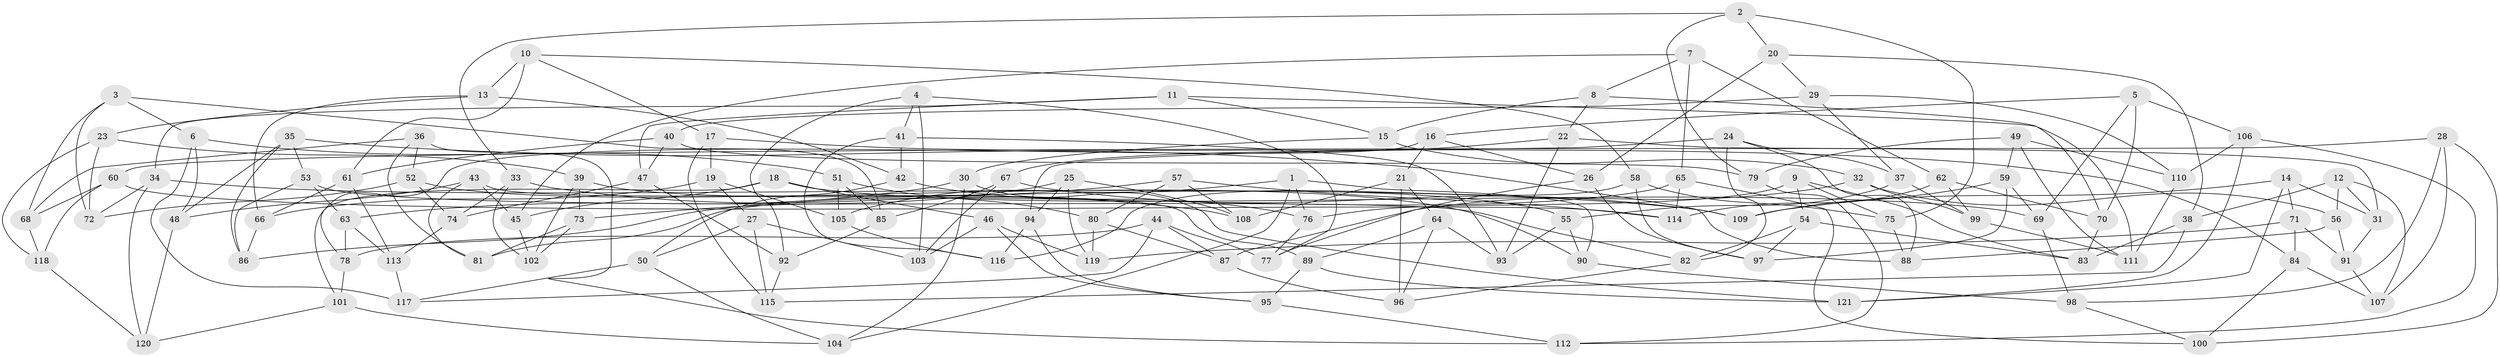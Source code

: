 // coarse degree distribution, {5: 0.10714285714285714, 3: 0.13095238095238096, 4: 0.6428571428571429, 10: 0.023809523809523808, 8: 0.023809523809523808, 6: 0.03571428571428571, 12: 0.011904761904761904, 7: 0.023809523809523808}
// Generated by graph-tools (version 1.1) at 2025/03/03/04/25 22:03:37]
// undirected, 121 vertices, 242 edges
graph export_dot {
graph [start="1"]
  node [color=gray90,style=filled];
  1;
  2;
  3;
  4;
  5;
  6;
  7;
  8;
  9;
  10;
  11;
  12;
  13;
  14;
  15;
  16;
  17;
  18;
  19;
  20;
  21;
  22;
  23;
  24;
  25;
  26;
  27;
  28;
  29;
  30;
  31;
  32;
  33;
  34;
  35;
  36;
  37;
  38;
  39;
  40;
  41;
  42;
  43;
  44;
  45;
  46;
  47;
  48;
  49;
  50;
  51;
  52;
  53;
  54;
  55;
  56;
  57;
  58;
  59;
  60;
  61;
  62;
  63;
  64;
  65;
  66;
  67;
  68;
  69;
  70;
  71;
  72;
  73;
  74;
  75;
  76;
  77;
  78;
  79;
  80;
  81;
  82;
  83;
  84;
  85;
  86;
  87;
  88;
  89;
  90;
  91;
  92;
  93;
  94;
  95;
  96;
  97;
  98;
  99;
  100;
  101;
  102;
  103;
  104;
  105;
  106;
  107;
  108;
  109;
  110;
  111;
  112;
  113;
  114;
  115;
  116;
  117;
  118;
  119;
  120;
  121;
  1 -- 104;
  1 -- 76;
  1 -- 90;
  1 -- 105;
  2 -- 33;
  2 -- 75;
  2 -- 79;
  2 -- 20;
  3 -- 68;
  3 -- 6;
  3 -- 72;
  3 -- 85;
  4 -- 77;
  4 -- 41;
  4 -- 103;
  4 -- 92;
  5 -- 106;
  5 -- 16;
  5 -- 69;
  5 -- 70;
  6 -- 48;
  6 -- 51;
  6 -- 117;
  7 -- 45;
  7 -- 8;
  7 -- 65;
  7 -- 62;
  8 -- 70;
  8 -- 15;
  8 -- 22;
  9 -- 75;
  9 -- 54;
  9 -- 76;
  9 -- 83;
  10 -- 17;
  10 -- 13;
  10 -- 58;
  10 -- 61;
  11 -- 47;
  11 -- 34;
  11 -- 15;
  11 -- 111;
  12 -- 56;
  12 -- 107;
  12 -- 38;
  12 -- 31;
  13 -- 66;
  13 -- 23;
  13 -- 42;
  14 -- 31;
  14 -- 109;
  14 -- 121;
  14 -- 71;
  15 -- 32;
  15 -- 30;
  16 -- 21;
  16 -- 26;
  16 -- 78;
  17 -- 19;
  17 -- 115;
  17 -- 84;
  18 -- 46;
  18 -- 101;
  18 -- 45;
  18 -- 69;
  19 -- 66;
  19 -- 27;
  19 -- 105;
  20 -- 38;
  20 -- 26;
  20 -- 29;
  21 -- 64;
  21 -- 108;
  21 -- 96;
  22 -- 67;
  22 -- 93;
  22 -- 31;
  23 -- 118;
  23 -- 39;
  23 -- 72;
  24 -- 94;
  24 -- 37;
  24 -- 88;
  24 -- 82;
  25 -- 119;
  25 -- 108;
  25 -- 94;
  25 -- 73;
  26 -- 77;
  26 -- 97;
  27 -- 103;
  27 -- 115;
  27 -- 50;
  28 -- 100;
  28 -- 98;
  28 -- 60;
  28 -- 107;
  29 -- 37;
  29 -- 110;
  29 -- 40;
  30 -- 63;
  30 -- 104;
  30 -- 121;
  31 -- 91;
  32 -- 99;
  32 -- 87;
  32 -- 56;
  33 -- 74;
  33 -- 108;
  33 -- 102;
  34 -- 120;
  34 -- 72;
  34 -- 109;
  35 -- 48;
  35 -- 53;
  35 -- 86;
  35 -- 88;
  36 -- 81;
  36 -- 52;
  36 -- 112;
  36 -- 68;
  37 -- 99;
  37 -- 55;
  38 -- 83;
  38 -- 115;
  39 -- 102;
  39 -- 73;
  39 -- 55;
  40 -- 47;
  40 -- 79;
  40 -- 61;
  41 -- 93;
  41 -- 116;
  41 -- 42;
  42 -- 50;
  42 -- 76;
  43 -- 45;
  43 -- 48;
  43 -- 89;
  43 -- 81;
  44 -- 77;
  44 -- 78;
  44 -- 117;
  44 -- 87;
  45 -- 102;
  46 -- 103;
  46 -- 119;
  46 -- 95;
  47 -- 92;
  47 -- 74;
  48 -- 120;
  49 -- 110;
  49 -- 79;
  49 -- 111;
  49 -- 59;
  50 -- 117;
  50 -- 104;
  51 -- 105;
  51 -- 85;
  51 -- 80;
  52 -- 90;
  52 -- 74;
  52 -- 72;
  53 -- 82;
  53 -- 63;
  53 -- 86;
  54 -- 83;
  54 -- 97;
  54 -- 82;
  55 -- 90;
  55 -- 93;
  56 -- 88;
  56 -- 91;
  57 -- 108;
  57 -- 114;
  57 -- 80;
  57 -- 86;
  58 -- 116;
  58 -- 75;
  58 -- 97;
  59 -- 109;
  59 -- 69;
  59 -- 97;
  60 -- 68;
  60 -- 118;
  60 -- 114;
  61 -- 113;
  61 -- 66;
  62 -- 114;
  62 -- 70;
  62 -- 99;
  63 -- 78;
  63 -- 113;
  64 -- 93;
  64 -- 96;
  64 -- 89;
  65 -- 114;
  65 -- 81;
  65 -- 100;
  66 -- 86;
  67 -- 109;
  67 -- 85;
  67 -- 103;
  68 -- 118;
  69 -- 98;
  70 -- 83;
  71 -- 119;
  71 -- 91;
  71 -- 84;
  73 -- 102;
  73 -- 81;
  74 -- 113;
  75 -- 88;
  76 -- 77;
  78 -- 101;
  79 -- 112;
  80 -- 119;
  80 -- 87;
  82 -- 96;
  84 -- 107;
  84 -- 100;
  85 -- 92;
  87 -- 96;
  89 -- 95;
  89 -- 121;
  90 -- 98;
  91 -- 107;
  92 -- 115;
  94 -- 95;
  94 -- 116;
  95 -- 112;
  98 -- 100;
  99 -- 111;
  101 -- 104;
  101 -- 120;
  105 -- 116;
  106 -- 121;
  106 -- 112;
  106 -- 110;
  110 -- 111;
  113 -- 117;
  118 -- 120;
}
